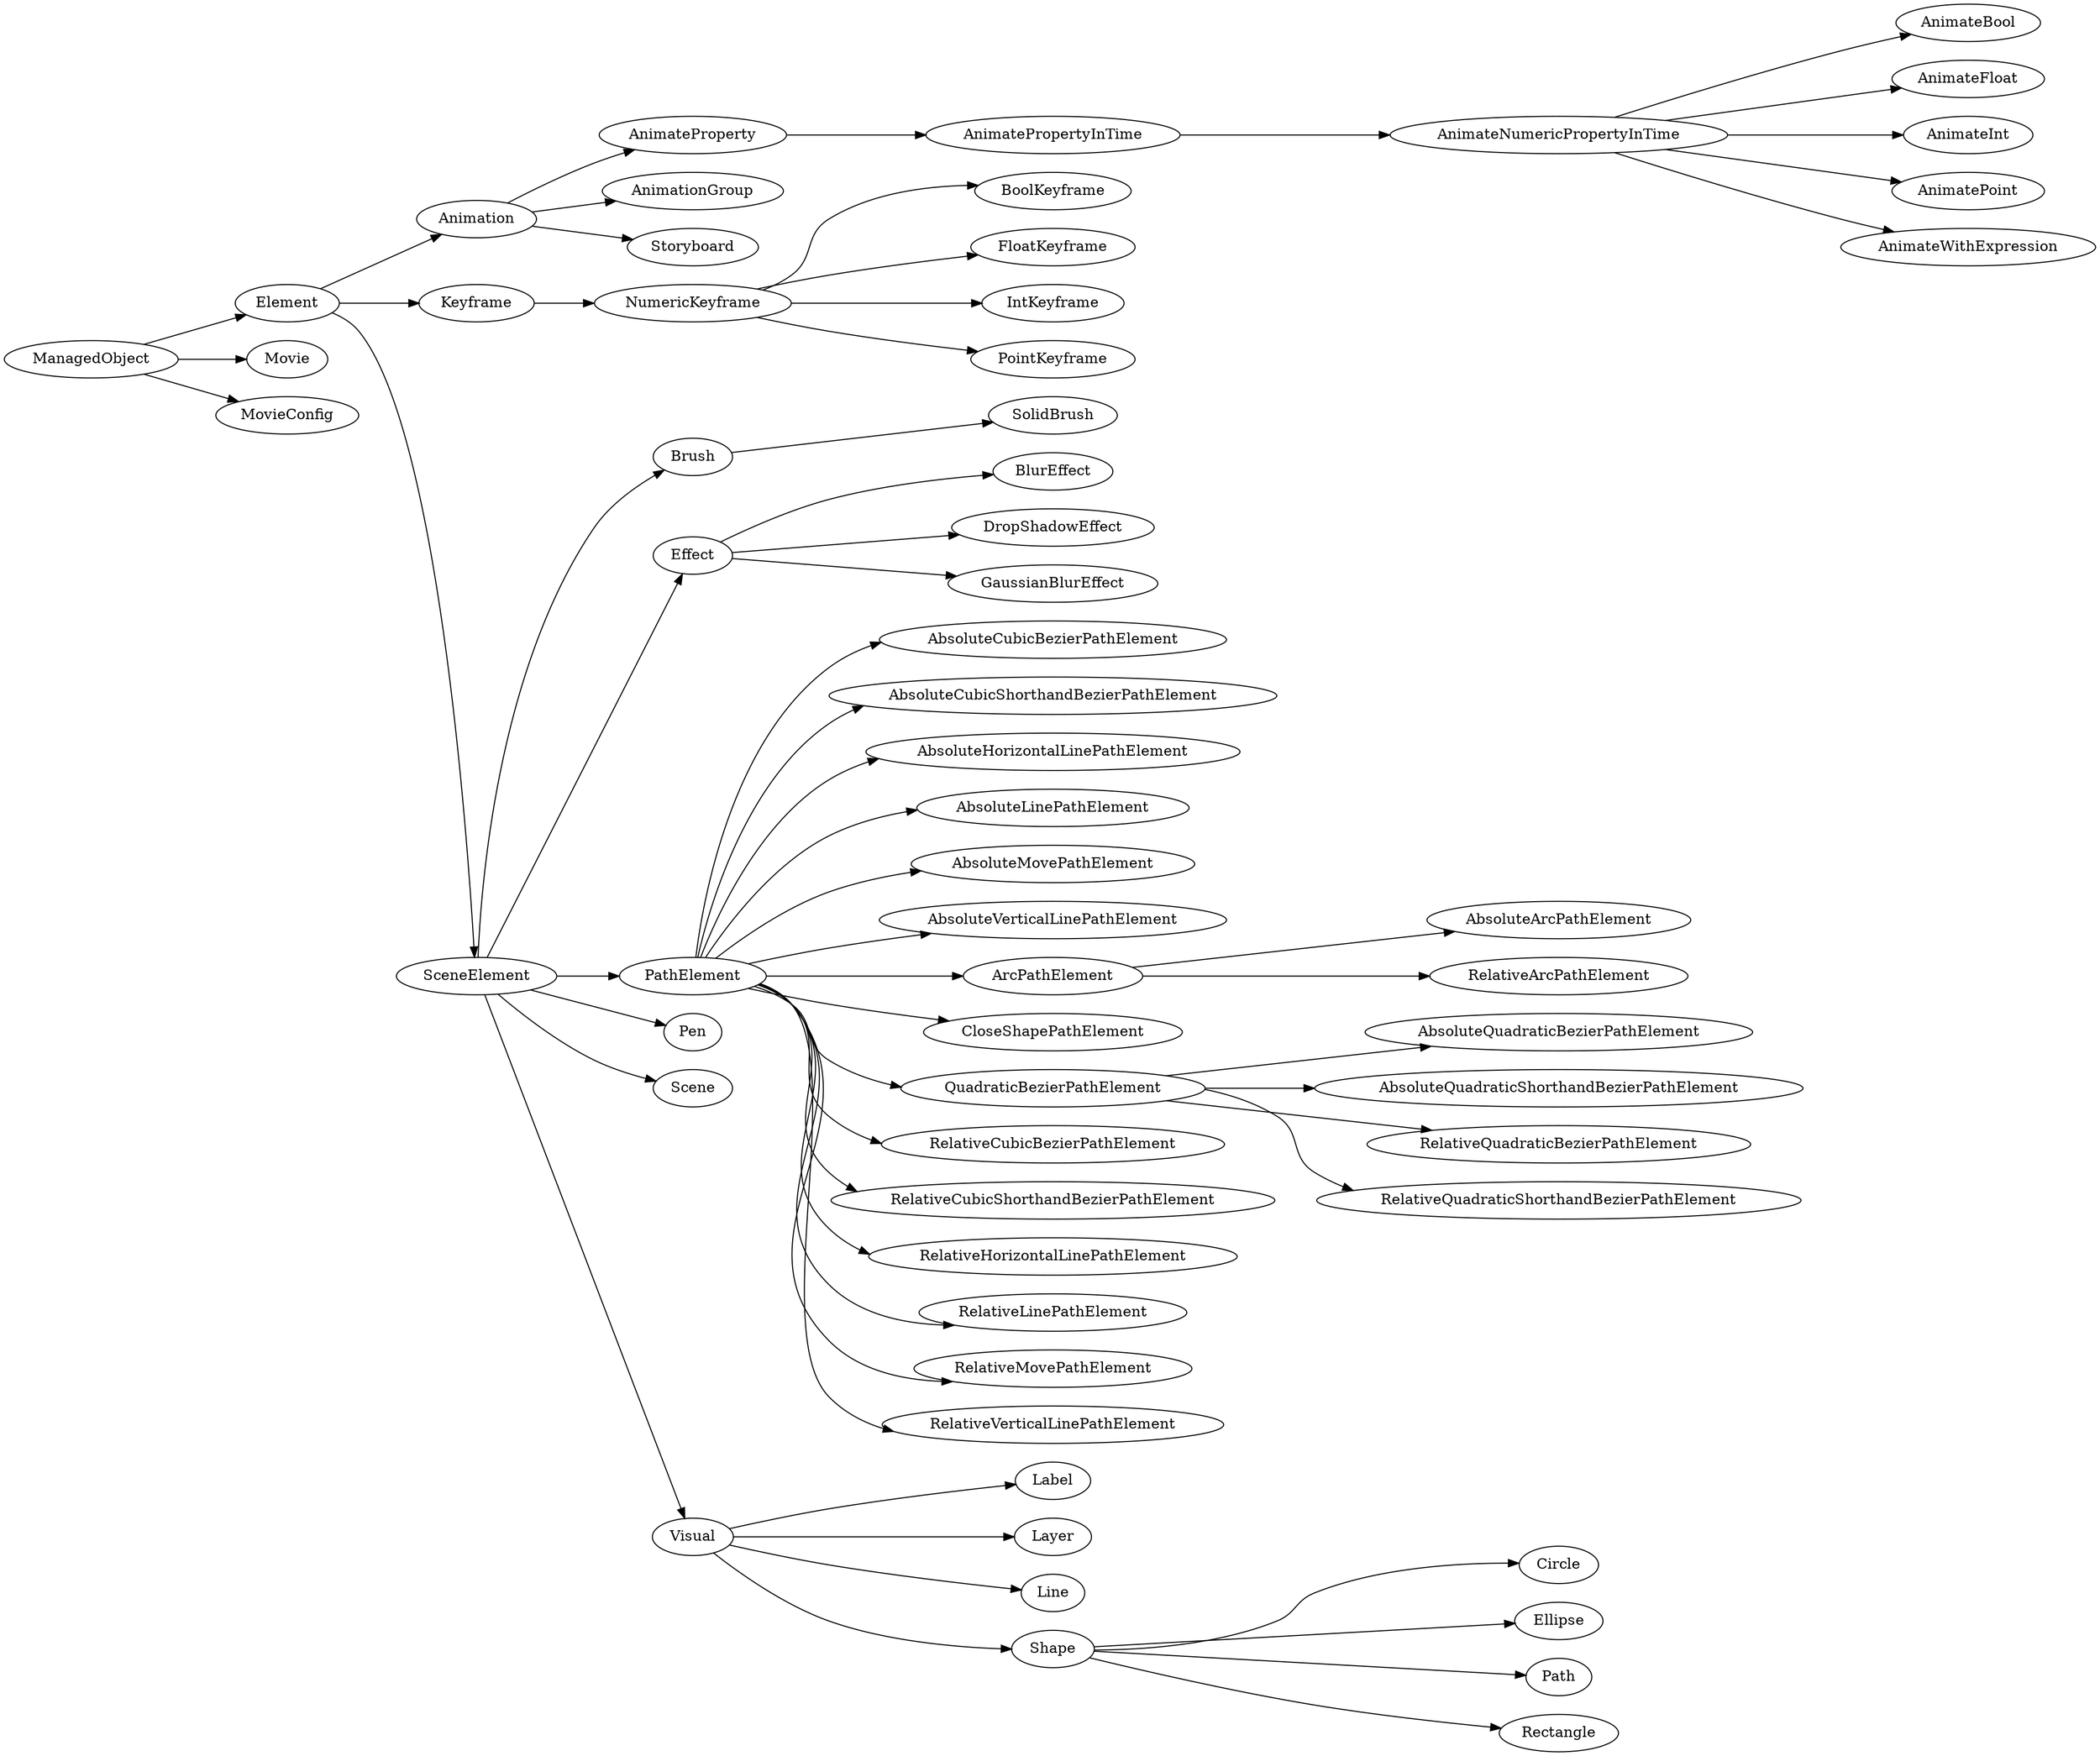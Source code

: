 digraph {
  rankdir=LR
0 [ label = "AbsoluteArcPathElement" ]
1 [ label = "AbsoluteCubicBezierPathElement" ]
2 [ label = "AbsoluteCubicShorthandBezierPathElement" ]
3 [ label = "AbsoluteHorizontalLinePathElement" ]
4 [ label = "AbsoluteLinePathElement" ]
5 [ label = "AbsoluteMovePathElement" ]
6 [ label = "AbsoluteQuadraticBezierPathElement" ]
7 [ label = "AbsoluteQuadraticShorthandBezierPathElement" ]
8 [ label = "AbsoluteVerticalLinePathElement" ]
9 [ label = "AnimateBool" ]
10 [ label = "AnimateFloat" ]
11 [ label = "AnimateInt" ]
12 [ label = "AnimateNumericPropertyInTime" ]
13 [ label = "AnimatePoint" ]
14 [ label = "AnimateProperty" ]
15 [ label = "AnimatePropertyInTime" ]
16 [ label = "AnimateWithExpression" ]
17 [ label = "Animation" ]
18 [ label = "AnimationGroup" ]
19 [ label = "ArcPathElement" ]
20 [ label = "BlurEffect" ]
21 [ label = "BoolKeyframe" ]
22 [ label = "Brush" ]
23 [ label = "Circle" ]
24 [ label = "CloseShapePathElement" ]
25 [ label = "DropShadowEffect" ]
26 [ label = "Effect" ]
27 [ label = "Element" ]
28 [ label = "Ellipse" ]
29 [ label = "FloatKeyframe" ]
30 [ label = "GaussianBlurEffect" ]
31 [ label = "IntKeyframe" ]
32 [ label = "Keyframe" ]
33 [ label = "Label" ]
34 [ label = "Layer" ]
35 [ label = "Line" ]
36 [ label = "Movie" ]
37 [ label = "MovieConfig" ]
38 [ label = "NumericKeyframe" ]
39 [ label = "Path" ]
40 [ label = "PathElement" ]
41 [ label = "Pen" ]
42 [ label = "PointKeyframe" ]
43 [ label = "QuadraticBezierPathElement" ]
44 [ label = "Rectangle" ]
45 [ label = "RelativeArcPathElement" ]
46 [ label = "RelativeCubicBezierPathElement" ]
47 [ label = "RelativeCubicShorthandBezierPathElement" ]
48 [ label = "RelativeHorizontalLinePathElement" ]
49 [ label = "RelativeLinePathElement" ]
50 [ label = "RelativeMovePathElement" ]
51 [ label = "RelativeQuadraticBezierPathElement" ]
52 [ label = "RelativeQuadraticShorthandBezierPathElement" ]
53 [ label = "RelativeVerticalLinePathElement" ]
54 [ label = "Scene" ]
55 [ label = "SceneElement" ]
56 [ label = "Shape" ]
57 [ label = "SolidBrush" ]
58 [ label = "Storyboard" ]
59 [ label = "Visual" ]
60 [ label = "ManagedObject" ]
19 -> 0
40 -> 1
40 -> 2
40 -> 3
40 -> 4
40 -> 5
43 -> 6
43 -> 7
40 -> 8
12 -> 9
12 -> 10
12 -> 11
15 -> 12
12 -> 13
17 -> 14
14 -> 15
12 -> 16
27 -> 17
17 -> 18
40 -> 19
26 -> 20
38 -> 21
55 -> 22
56 -> 23
40 -> 24
26 -> 25
55 -> 26
60 -> 27
56 -> 28
38 -> 29
26 -> 30
38 -> 31
27 -> 32
59 -> 33
59 -> 34
59 -> 35
60 -> 36
60 -> 37
32 -> 38
56 -> 39
55 -> 40
55 -> 41
38 -> 42
40 -> 43
56 -> 44
19 -> 45
40 -> 46
40 -> 47
40 -> 48
40 -> 49
40 -> 50
43 -> 51
43 -> 52
40 -> 53
55 -> 54
27 -> 55
59 -> 56
22 -> 57
17 -> 58
55 -> 59
}
